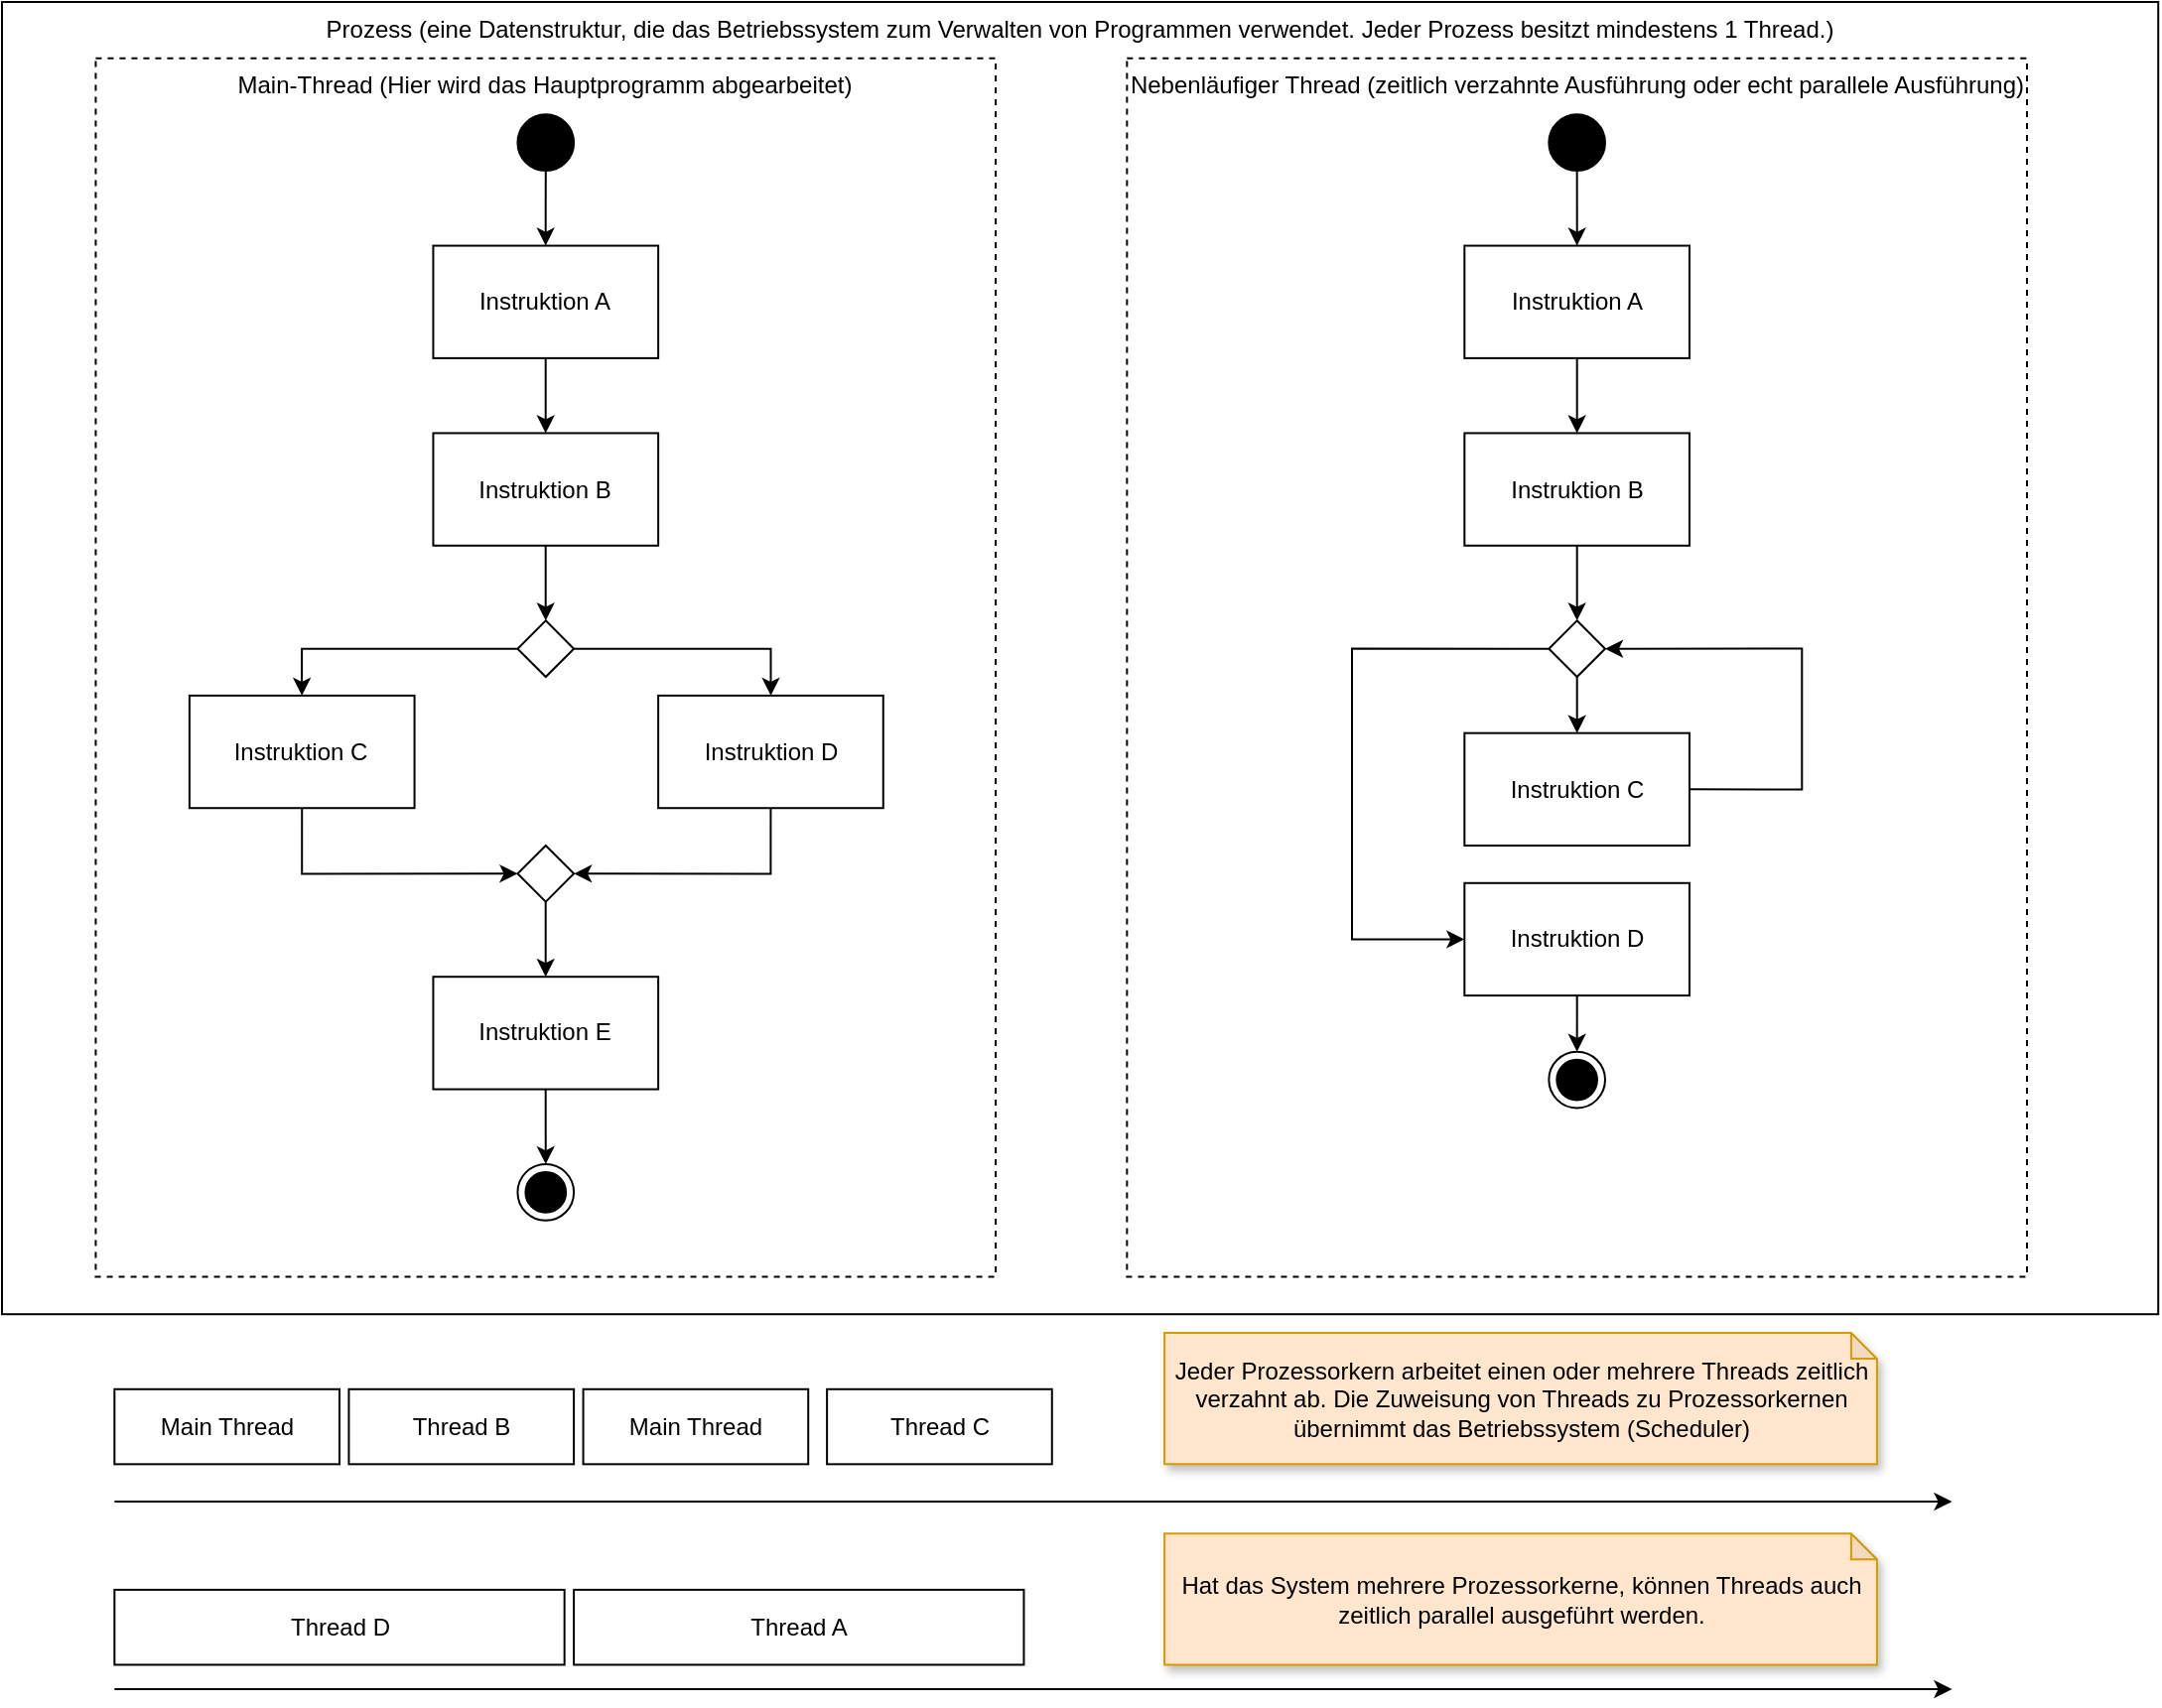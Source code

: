 <mxfile version="23.1.5" type="device">
  <diagram name="Seite-1" id="CQBRKSmmNIPBZOiB4Gss">
    <mxGraphModel dx="1687" dy="993" grid="0" gridSize="10" guides="1" tooltips="1" connect="1" arrows="1" fold="1" page="1" pageScale="1" pageWidth="1169" pageHeight="827" math="0" shadow="0">
      <root>
        <mxCell id="0" />
        <mxCell id="1" parent="0" />
        <mxCell id="zIlZlHICAJp4qDjjQhp7-59" value="" style="group" vertex="1" connectable="0" parent="1">
          <mxGeometry x="41" y="40" width="1086.11" height="850" as="geometry" />
        </mxCell>
        <mxCell id="zIlZlHICAJp4qDjjQhp7-58" value="Prozess (eine Datenstruktur, die das Betriebssystem zum Verwalten von Programmen verwendet. Jeder Prozess besitzt mindestens 1 Thread.)" style="rounded=0;whiteSpace=wrap;html=1;fillColor=none;verticalAlign=top;" vertex="1" parent="zIlZlHICAJp4qDjjQhp7-59">
          <mxGeometry width="1086.11" height="661.111" as="geometry" />
        </mxCell>
        <mxCell id="zIlZlHICAJp4qDjjQhp7-40" value="Nebenläufiger Thread (zeitlich verzahnte Ausführung oder echt parallele Ausführung)" style="rounded=0;whiteSpace=wrap;html=1;fillColor=none;dashed=1;verticalAlign=top;" vertex="1" parent="zIlZlHICAJp4qDjjQhp7-59">
          <mxGeometry x="566.666" y="28.333" width="453.333" height="613.889" as="geometry" />
        </mxCell>
        <mxCell id="zIlZlHICAJp4qDjjQhp7-1" value="Instruktion A" style="rounded=0;whiteSpace=wrap;html=1;" vertex="1" parent="zIlZlHICAJp4qDjjQhp7-59">
          <mxGeometry x="217.222" y="122.778" width="113.333" height="56.667" as="geometry" />
        </mxCell>
        <mxCell id="zIlZlHICAJp4qDjjQhp7-2" value="Instruktion B" style="rounded=0;whiteSpace=wrap;html=1;" vertex="1" parent="zIlZlHICAJp4qDjjQhp7-59">
          <mxGeometry x="217.222" y="217.222" width="113.333" height="56.667" as="geometry" />
        </mxCell>
        <mxCell id="zIlZlHICAJp4qDjjQhp7-4" style="edgeStyle=orthogonalEdgeStyle;rounded=0;orthogonalLoop=1;jettySize=auto;html=1;" edge="1" parent="zIlZlHICAJp4qDjjQhp7-59" source="zIlZlHICAJp4qDjjQhp7-1" target="zIlZlHICAJp4qDjjQhp7-2">
          <mxGeometry relative="1" as="geometry" />
        </mxCell>
        <mxCell id="zIlZlHICAJp4qDjjQhp7-3" value="" style="rhombus;" vertex="1" parent="zIlZlHICAJp4qDjjQhp7-59">
          <mxGeometry x="259.722" y="311.667" width="28.333" height="28.333" as="geometry" />
        </mxCell>
        <mxCell id="zIlZlHICAJp4qDjjQhp7-5" style="edgeStyle=orthogonalEdgeStyle;rounded=0;orthogonalLoop=1;jettySize=auto;html=1;" edge="1" parent="zIlZlHICAJp4qDjjQhp7-59" source="zIlZlHICAJp4qDjjQhp7-2" target="zIlZlHICAJp4qDjjQhp7-3">
          <mxGeometry relative="1" as="geometry" />
        </mxCell>
        <mxCell id="zIlZlHICAJp4qDjjQhp7-6" value="Instruktion C" style="rounded=0;whiteSpace=wrap;html=1;" vertex="1" parent="zIlZlHICAJp4qDjjQhp7-59">
          <mxGeometry x="94.444" y="349.444" width="113.333" height="56.667" as="geometry" />
        </mxCell>
        <mxCell id="zIlZlHICAJp4qDjjQhp7-8" style="edgeStyle=orthogonalEdgeStyle;rounded=0;orthogonalLoop=1;jettySize=auto;html=1;" edge="1" parent="zIlZlHICAJp4qDjjQhp7-59" source="zIlZlHICAJp4qDjjQhp7-3" target="zIlZlHICAJp4qDjjQhp7-6">
          <mxGeometry relative="1" as="geometry" />
        </mxCell>
        <mxCell id="zIlZlHICAJp4qDjjQhp7-7" value="Instruktion D" style="rounded=0;whiteSpace=wrap;html=1;" vertex="1" parent="zIlZlHICAJp4qDjjQhp7-59">
          <mxGeometry x="330.555" y="349.444" width="113.333" height="56.667" as="geometry" />
        </mxCell>
        <mxCell id="zIlZlHICAJp4qDjjQhp7-9" style="edgeStyle=orthogonalEdgeStyle;rounded=0;orthogonalLoop=1;jettySize=auto;html=1;" edge="1" parent="zIlZlHICAJp4qDjjQhp7-59" source="zIlZlHICAJp4qDjjQhp7-3" target="zIlZlHICAJp4qDjjQhp7-7">
          <mxGeometry relative="1" as="geometry" />
        </mxCell>
        <mxCell id="zIlZlHICAJp4qDjjQhp7-10" value="Instruktion E" style="rounded=0;whiteSpace=wrap;html=1;" vertex="1" parent="zIlZlHICAJp4qDjjQhp7-59">
          <mxGeometry x="217.222" y="491.111" width="113.333" height="56.667" as="geometry" />
        </mxCell>
        <mxCell id="zIlZlHICAJp4qDjjQhp7-16" style="edgeStyle=orthogonalEdgeStyle;rounded=0;orthogonalLoop=1;jettySize=auto;html=1;" edge="1" parent="zIlZlHICAJp4qDjjQhp7-59" source="zIlZlHICAJp4qDjjQhp7-13" target="zIlZlHICAJp4qDjjQhp7-10">
          <mxGeometry relative="1" as="geometry" />
        </mxCell>
        <mxCell id="zIlZlHICAJp4qDjjQhp7-13" value="" style="rhombus;" vertex="1" parent="zIlZlHICAJp4qDjjQhp7-59">
          <mxGeometry x="259.722" y="425" width="28.333" height="28.333" as="geometry" />
        </mxCell>
        <mxCell id="zIlZlHICAJp4qDjjQhp7-15" style="edgeStyle=orthogonalEdgeStyle;rounded=0;orthogonalLoop=1;jettySize=auto;html=1;exitX=0.5;exitY=1;exitDx=0;exitDy=0;entryX=0;entryY=0.5;entryDx=0;entryDy=0;" edge="1" parent="zIlZlHICAJp4qDjjQhp7-59" source="zIlZlHICAJp4qDjjQhp7-6" target="zIlZlHICAJp4qDjjQhp7-13">
          <mxGeometry relative="1" as="geometry" />
        </mxCell>
        <mxCell id="zIlZlHICAJp4qDjjQhp7-14" style="edgeStyle=orthogonalEdgeStyle;rounded=0;orthogonalLoop=1;jettySize=auto;html=1;entryX=1;entryY=0.5;entryDx=0;entryDy=0;exitX=0.5;exitY=1;exitDx=0;exitDy=0;" edge="1" parent="zIlZlHICAJp4qDjjQhp7-59" source="zIlZlHICAJp4qDjjQhp7-7" target="zIlZlHICAJp4qDjjQhp7-13">
          <mxGeometry relative="1" as="geometry" />
        </mxCell>
        <mxCell id="zIlZlHICAJp4qDjjQhp7-18" style="edgeStyle=orthogonalEdgeStyle;rounded=0;orthogonalLoop=1;jettySize=auto;html=1;" edge="1" parent="zIlZlHICAJp4qDjjQhp7-59" source="zIlZlHICAJp4qDjjQhp7-17" target="zIlZlHICAJp4qDjjQhp7-1">
          <mxGeometry relative="1" as="geometry" />
        </mxCell>
        <mxCell id="zIlZlHICAJp4qDjjQhp7-17" value="" style="ellipse;fillColor=strokeColor;html=1;" vertex="1" parent="zIlZlHICAJp4qDjjQhp7-59">
          <mxGeometry x="259.722" y="56.667" width="28.333" height="28.333" as="geometry" />
        </mxCell>
        <mxCell id="zIlZlHICAJp4qDjjQhp7-19" value="" style="ellipse;html=1;shape=endState;fillColor=strokeColor;" vertex="1" parent="zIlZlHICAJp4qDjjQhp7-59">
          <mxGeometry x="259.722" y="585.556" width="28.333" height="28.333" as="geometry" />
        </mxCell>
        <mxCell id="zIlZlHICAJp4qDjjQhp7-20" style="edgeStyle=orthogonalEdgeStyle;rounded=0;orthogonalLoop=1;jettySize=auto;html=1;" edge="1" parent="zIlZlHICAJp4qDjjQhp7-59" source="zIlZlHICAJp4qDjjQhp7-10" target="zIlZlHICAJp4qDjjQhp7-19">
          <mxGeometry relative="1" as="geometry" />
        </mxCell>
        <mxCell id="zIlZlHICAJp4qDjjQhp7-21" value="Main-Thread (Hier wird das Hauptprogramm abgearbeitet)" style="rounded=0;whiteSpace=wrap;html=1;fillColor=none;dashed=1;verticalAlign=top;" vertex="1" parent="zIlZlHICAJp4qDjjQhp7-59">
          <mxGeometry x="47.222" y="28.333" width="453.333" height="613.889" as="geometry" />
        </mxCell>
        <mxCell id="zIlZlHICAJp4qDjjQhp7-23" value="Instruktion A" style="rounded=0;whiteSpace=wrap;html=1;" vertex="1" parent="zIlZlHICAJp4qDjjQhp7-59">
          <mxGeometry x="736.666" y="122.778" width="113.333" height="56.667" as="geometry" />
        </mxCell>
        <mxCell id="zIlZlHICAJp4qDjjQhp7-25" value="Instruktion B" style="rounded=0;whiteSpace=wrap;html=1;" vertex="1" parent="zIlZlHICAJp4qDjjQhp7-59">
          <mxGeometry x="736.666" y="217.222" width="113.333" height="56.667" as="geometry" />
        </mxCell>
        <mxCell id="zIlZlHICAJp4qDjjQhp7-22" style="edgeStyle=orthogonalEdgeStyle;rounded=0;orthogonalLoop=1;jettySize=auto;html=1;" edge="1" parent="zIlZlHICAJp4qDjjQhp7-59" source="zIlZlHICAJp4qDjjQhp7-23" target="zIlZlHICAJp4qDjjQhp7-25">
          <mxGeometry relative="1" as="geometry" />
        </mxCell>
        <mxCell id="zIlZlHICAJp4qDjjQhp7-28" value="" style="rhombus;" vertex="1" parent="zIlZlHICAJp4qDjjQhp7-59">
          <mxGeometry x="779.166" y="311.667" width="28.333" height="28.333" as="geometry" />
        </mxCell>
        <mxCell id="zIlZlHICAJp4qDjjQhp7-24" style="edgeStyle=orthogonalEdgeStyle;rounded=0;orthogonalLoop=1;jettySize=auto;html=1;" edge="1" parent="zIlZlHICAJp4qDjjQhp7-59" source="zIlZlHICAJp4qDjjQhp7-25" target="zIlZlHICAJp4qDjjQhp7-28">
          <mxGeometry relative="1" as="geometry" />
        </mxCell>
        <mxCell id="zIlZlHICAJp4qDjjQhp7-34" value="Instruktion D" style="rounded=0;whiteSpace=wrap;html=1;" vertex="1" parent="zIlZlHICAJp4qDjjQhp7-59">
          <mxGeometry x="736.666" y="443.889" width="113.333" height="56.667" as="geometry" />
        </mxCell>
        <mxCell id="zIlZlHICAJp4qDjjQhp7-37" style="edgeStyle=orthogonalEdgeStyle;rounded=0;orthogonalLoop=1;jettySize=auto;html=1;" edge="1" parent="zIlZlHICAJp4qDjjQhp7-59" source="zIlZlHICAJp4qDjjQhp7-38" target="zIlZlHICAJp4qDjjQhp7-23">
          <mxGeometry relative="1" as="geometry" />
        </mxCell>
        <mxCell id="zIlZlHICAJp4qDjjQhp7-38" value="" style="ellipse;fillColor=strokeColor;html=1;" vertex="1" parent="zIlZlHICAJp4qDjjQhp7-59">
          <mxGeometry x="779.166" y="56.667" width="28.333" height="28.333" as="geometry" />
        </mxCell>
        <mxCell id="zIlZlHICAJp4qDjjQhp7-39" value="" style="ellipse;html=1;shape=endState;fillColor=strokeColor;" vertex="1" parent="zIlZlHICAJp4qDjjQhp7-59">
          <mxGeometry x="779.166" y="528.889" width="28.333" height="28.333" as="geometry" />
        </mxCell>
        <mxCell id="zIlZlHICAJp4qDjjQhp7-33" style="edgeStyle=orthogonalEdgeStyle;rounded=0;orthogonalLoop=1;jettySize=auto;html=1;" edge="1" parent="zIlZlHICAJp4qDjjQhp7-59" source="zIlZlHICAJp4qDjjQhp7-34" target="zIlZlHICAJp4qDjjQhp7-39">
          <mxGeometry relative="1" as="geometry" />
        </mxCell>
        <mxCell id="zIlZlHICAJp4qDjjQhp7-43" style="edgeStyle=orthogonalEdgeStyle;rounded=0;orthogonalLoop=1;jettySize=auto;html=1;entryX=1;entryY=0.5;entryDx=0;entryDy=0;exitX=1;exitY=0.5;exitDx=0;exitDy=0;" edge="1" parent="zIlZlHICAJp4qDjjQhp7-59" source="zIlZlHICAJp4qDjjQhp7-41" target="zIlZlHICAJp4qDjjQhp7-28">
          <mxGeometry relative="1" as="geometry">
            <Array as="points">
              <mxPoint x="906.666" y="396.667" />
              <mxPoint x="906.666" y="325.833" />
            </Array>
          </mxGeometry>
        </mxCell>
        <mxCell id="zIlZlHICAJp4qDjjQhp7-41" value="Instruktion C" style="rounded=0;whiteSpace=wrap;html=1;" vertex="1" parent="zIlZlHICAJp4qDjjQhp7-59">
          <mxGeometry x="736.666" y="368.333" width="113.333" height="56.667" as="geometry" />
        </mxCell>
        <mxCell id="zIlZlHICAJp4qDjjQhp7-42" style="edgeStyle=orthogonalEdgeStyle;rounded=0;orthogonalLoop=1;jettySize=auto;html=1;" edge="1" parent="zIlZlHICAJp4qDjjQhp7-59" source="zIlZlHICAJp4qDjjQhp7-28" target="zIlZlHICAJp4qDjjQhp7-41">
          <mxGeometry relative="1" as="geometry" />
        </mxCell>
        <mxCell id="zIlZlHICAJp4qDjjQhp7-44" style="edgeStyle=orthogonalEdgeStyle;rounded=0;orthogonalLoop=1;jettySize=auto;html=1;exitX=0;exitY=0.5;exitDx=0;exitDy=0;entryX=0;entryY=0.5;entryDx=0;entryDy=0;" edge="1" parent="zIlZlHICAJp4qDjjQhp7-59" source="zIlZlHICAJp4qDjjQhp7-28" target="zIlZlHICAJp4qDjjQhp7-34">
          <mxGeometry relative="1" as="geometry">
            <Array as="points">
              <mxPoint x="679.999" y="325.833" />
              <mxPoint x="679.999" y="472.222" />
            </Array>
          </mxGeometry>
        </mxCell>
        <mxCell id="zIlZlHICAJp4qDjjQhp7-45" value="" style="endArrow=classic;html=1;rounded=0;" edge="1" parent="zIlZlHICAJp4qDjjQhp7-59">
          <mxGeometry width="50" height="50" relative="1" as="geometry">
            <mxPoint x="56.667" y="755.556" as="sourcePoint" />
            <mxPoint x="982.221" y="755.556" as="targetPoint" />
          </mxGeometry>
        </mxCell>
        <mxCell id="zIlZlHICAJp4qDjjQhp7-46" value="Main Thread" style="rounded=0;whiteSpace=wrap;html=1;" vertex="1" parent="zIlZlHICAJp4qDjjQhp7-59">
          <mxGeometry x="56.667" y="698.889" width="113.333" height="37.778" as="geometry" />
        </mxCell>
        <mxCell id="zIlZlHICAJp4qDjjQhp7-47" value="Thread B" style="rounded=0;whiteSpace=wrap;html=1;" vertex="1" parent="zIlZlHICAJp4qDjjQhp7-59">
          <mxGeometry x="174.722" y="698.889" width="113.333" height="37.778" as="geometry" />
        </mxCell>
        <mxCell id="zIlZlHICAJp4qDjjQhp7-48" value="Main Thread" style="rounded=0;whiteSpace=wrap;html=1;" vertex="1" parent="zIlZlHICAJp4qDjjQhp7-59">
          <mxGeometry x="292.777" y="698.889" width="113.333" height="37.778" as="geometry" />
        </mxCell>
        <mxCell id="zIlZlHICAJp4qDjjQhp7-49" value="Thread C" style="rounded=0;whiteSpace=wrap;html=1;" vertex="1" parent="zIlZlHICAJp4qDjjQhp7-59">
          <mxGeometry x="415.555" y="698.889" width="113.333" height="37.778" as="geometry" />
        </mxCell>
        <mxCell id="zIlZlHICAJp4qDjjQhp7-50" value="Jeder Prozessorkern arbeitet einen oder mehrere Threads zeitlich verzahnt ab. Die Zuweisung von Threads zu Prozessorkernen übernimmt das Betriebssystem (Scheduler)" style="shape=note;whiteSpace=wrap;html=1;backgroundOutline=1;darkOpacity=0.05;size=13;fillColor=#ffe6cc;strokeColor=#d79b00;shadow=1;" vertex="1" parent="zIlZlHICAJp4qDjjQhp7-59">
          <mxGeometry x="585.555" y="670.556" width="358.889" height="66.111" as="geometry" />
        </mxCell>
        <mxCell id="zIlZlHICAJp4qDjjQhp7-51" value="" style="endArrow=classic;html=1;rounded=0;" edge="1" parent="zIlZlHICAJp4qDjjQhp7-59">
          <mxGeometry width="50" height="50" relative="1" as="geometry">
            <mxPoint x="56.667" y="850" as="sourcePoint" />
            <mxPoint x="982.221" y="850" as="targetPoint" />
          </mxGeometry>
        </mxCell>
        <mxCell id="zIlZlHICAJp4qDjjQhp7-52" value="Thread D" style="rounded=0;whiteSpace=wrap;html=1;" vertex="1" parent="zIlZlHICAJp4qDjjQhp7-59">
          <mxGeometry x="56.667" y="799.944" width="226.666" height="37.778" as="geometry" />
        </mxCell>
        <mxCell id="zIlZlHICAJp4qDjjQhp7-56" value="Hat das System mehrere Prozessorkerne, können Threads auch zeitlich parallel ausgeführt werden." style="shape=note;whiteSpace=wrap;html=1;backgroundOutline=1;darkOpacity=0.05;size=13;fillColor=#ffe6cc;strokeColor=#d79b00;shadow=1;" vertex="1" parent="zIlZlHICAJp4qDjjQhp7-59">
          <mxGeometry x="585.555" y="771.611" width="358.889" height="66.111" as="geometry" />
        </mxCell>
        <mxCell id="zIlZlHICAJp4qDjjQhp7-57" value="Thread A" style="rounded=0;whiteSpace=wrap;html=1;" vertex="1" parent="zIlZlHICAJp4qDjjQhp7-59">
          <mxGeometry x="288.055" y="799.944" width="226.666" height="37.778" as="geometry" />
        </mxCell>
      </root>
    </mxGraphModel>
  </diagram>
</mxfile>
